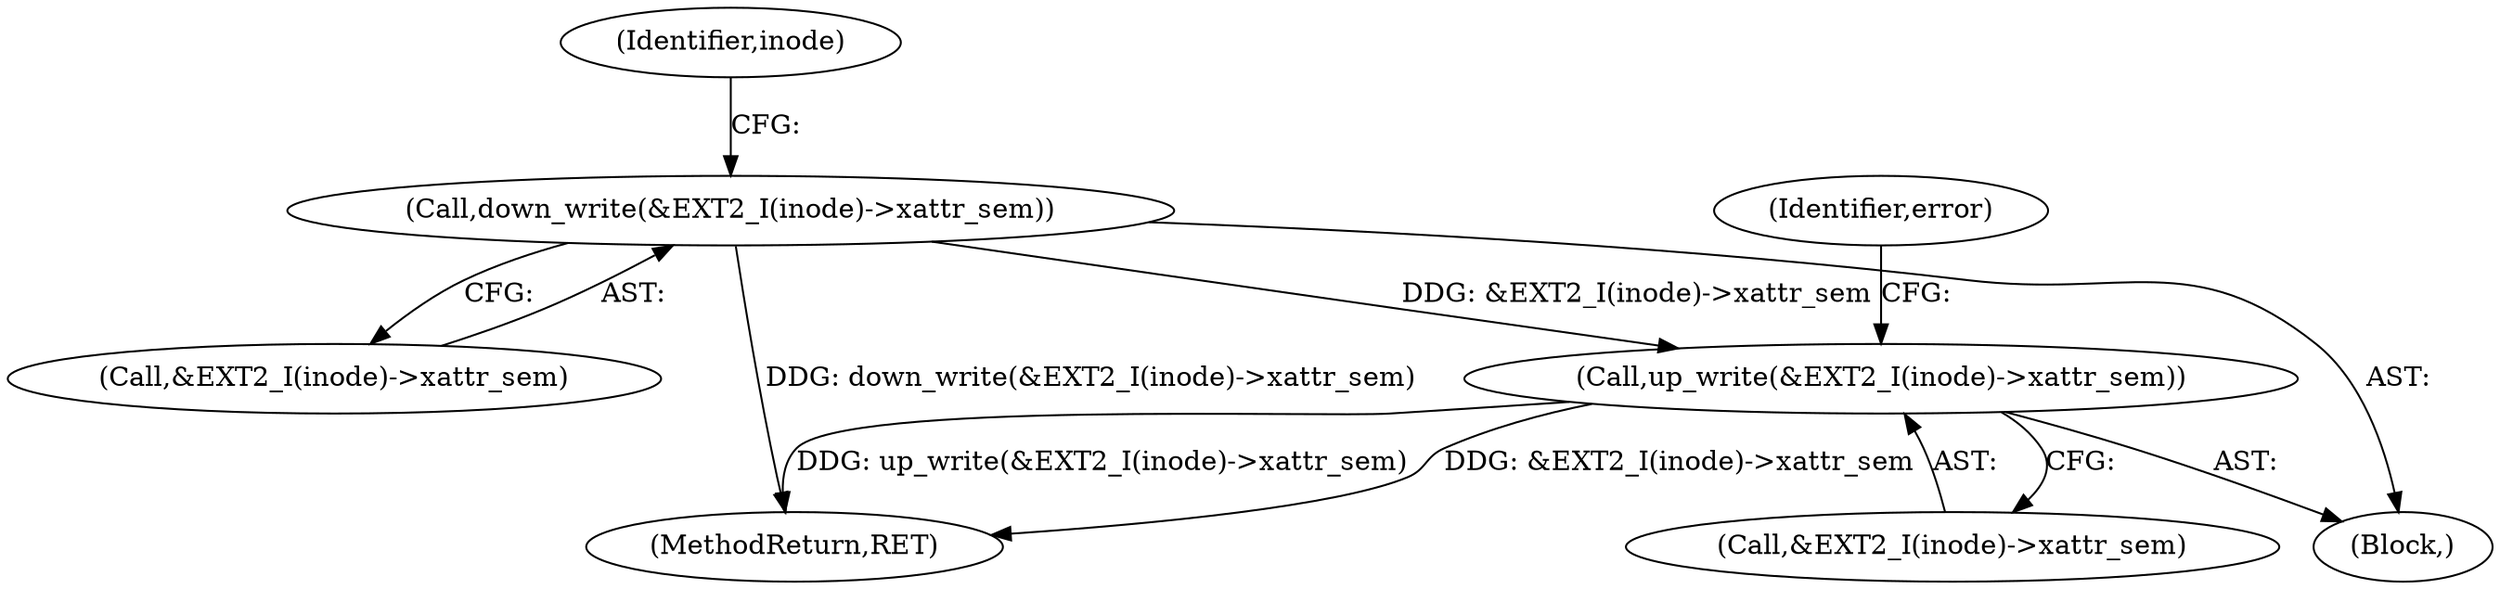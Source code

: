 digraph "0_linux_be0726d33cb8f411945884664924bed3cb8c70ee_10@API" {
"1000204" [label="(Call,down_write(&EXT2_I(inode)->xattr_sem))"];
"1001009" [label="(Call,up_write(&EXT2_I(inode)->xattr_sem))"];
"1000205" [label="(Call,&EXT2_I(inode)->xattr_sem)"];
"1000213" [label="(Identifier,inode)"];
"1001010" [label="(Call,&EXT2_I(inode)->xattr_sem)"];
"1000204" [label="(Call,down_write(&EXT2_I(inode)->xattr_sem))"];
"1000133" [label="(Block,)"];
"1001017" [label="(MethodReturn,RET)"];
"1001009" [label="(Call,up_write(&EXT2_I(inode)->xattr_sem))"];
"1001016" [label="(Identifier,error)"];
"1000204" -> "1000133"  [label="AST: "];
"1000204" -> "1000205"  [label="CFG: "];
"1000205" -> "1000204"  [label="AST: "];
"1000213" -> "1000204"  [label="CFG: "];
"1000204" -> "1001017"  [label="DDG: down_write(&EXT2_I(inode)->xattr_sem)"];
"1000204" -> "1001009"  [label="DDG: &EXT2_I(inode)->xattr_sem"];
"1001009" -> "1000133"  [label="AST: "];
"1001009" -> "1001010"  [label="CFG: "];
"1001010" -> "1001009"  [label="AST: "];
"1001016" -> "1001009"  [label="CFG: "];
"1001009" -> "1001017"  [label="DDG: up_write(&EXT2_I(inode)->xattr_sem)"];
"1001009" -> "1001017"  [label="DDG: &EXT2_I(inode)->xattr_sem"];
}
